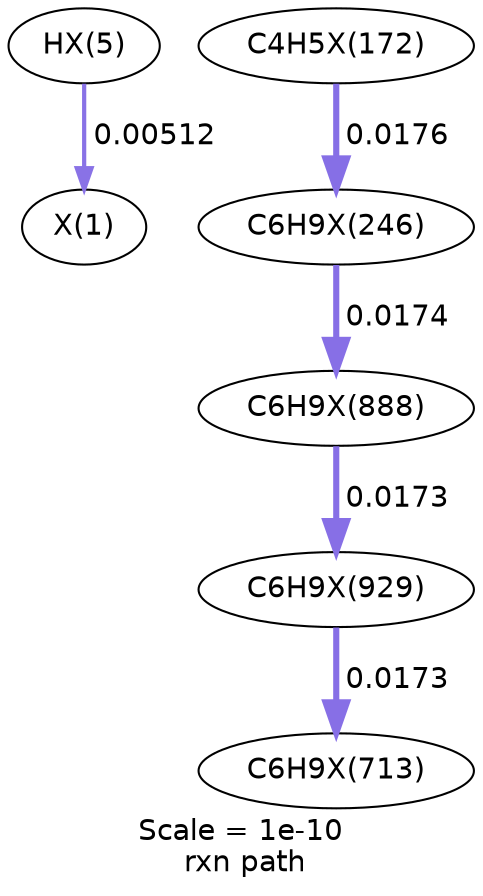 digraph reaction_paths {
center=1;
s36 -> s35[fontname="Helvetica", style="setlinewidth(2.02)", arrowsize=1.01, color="0.7, 0.505, 0.9"
, label=" 0.00512"];
s57 -> s69[fontname="Helvetica", style="setlinewidth(2.95)", arrowsize=1.48, color="0.7, 0.518, 0.9"
, label=" 0.0176"];
s69 -> s101[fontname="Helvetica", style="setlinewidth(2.94)", arrowsize=1.47, color="0.7, 0.517, 0.9"
, label=" 0.0174"];
s101 -> s105[fontname="Helvetica", style="setlinewidth(2.94)", arrowsize=1.47, color="0.7, 0.517, 0.9"
, label=" 0.0173"];
s105 -> s95[fontname="Helvetica", style="setlinewidth(2.94)", arrowsize=1.47, color="0.7, 0.517, 0.9"
, label=" 0.0173"];
s35 [ fontname="Helvetica", label="X(1)"];
s36 [ fontname="Helvetica", label="HX(5)"];
s57 [ fontname="Helvetica", label="C4H5X(172)"];
s69 [ fontname="Helvetica", label="C6H9X(246)"];
s95 [ fontname="Helvetica", label="C6H9X(713)"];
s101 [ fontname="Helvetica", label="C6H9X(888)"];
s105 [ fontname="Helvetica", label="C6H9X(929)"];
 label = "Scale = 1e-10\l rxn path";
 fontname = "Helvetica";
}
